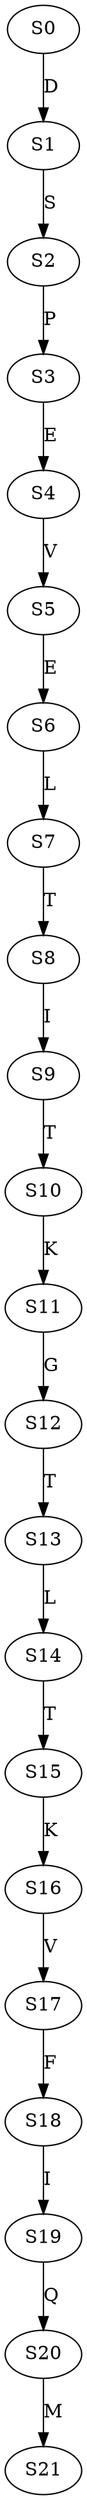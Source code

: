 strict digraph  {
	S0 -> S1 [ label = D ];
	S1 -> S2 [ label = S ];
	S2 -> S3 [ label = P ];
	S3 -> S4 [ label = E ];
	S4 -> S5 [ label = V ];
	S5 -> S6 [ label = E ];
	S6 -> S7 [ label = L ];
	S7 -> S8 [ label = T ];
	S8 -> S9 [ label = I ];
	S9 -> S10 [ label = T ];
	S10 -> S11 [ label = K ];
	S11 -> S12 [ label = G ];
	S12 -> S13 [ label = T ];
	S13 -> S14 [ label = L ];
	S14 -> S15 [ label = T ];
	S15 -> S16 [ label = K ];
	S16 -> S17 [ label = V ];
	S17 -> S18 [ label = F ];
	S18 -> S19 [ label = I ];
	S19 -> S20 [ label = Q ];
	S20 -> S21 [ label = M ];
}
